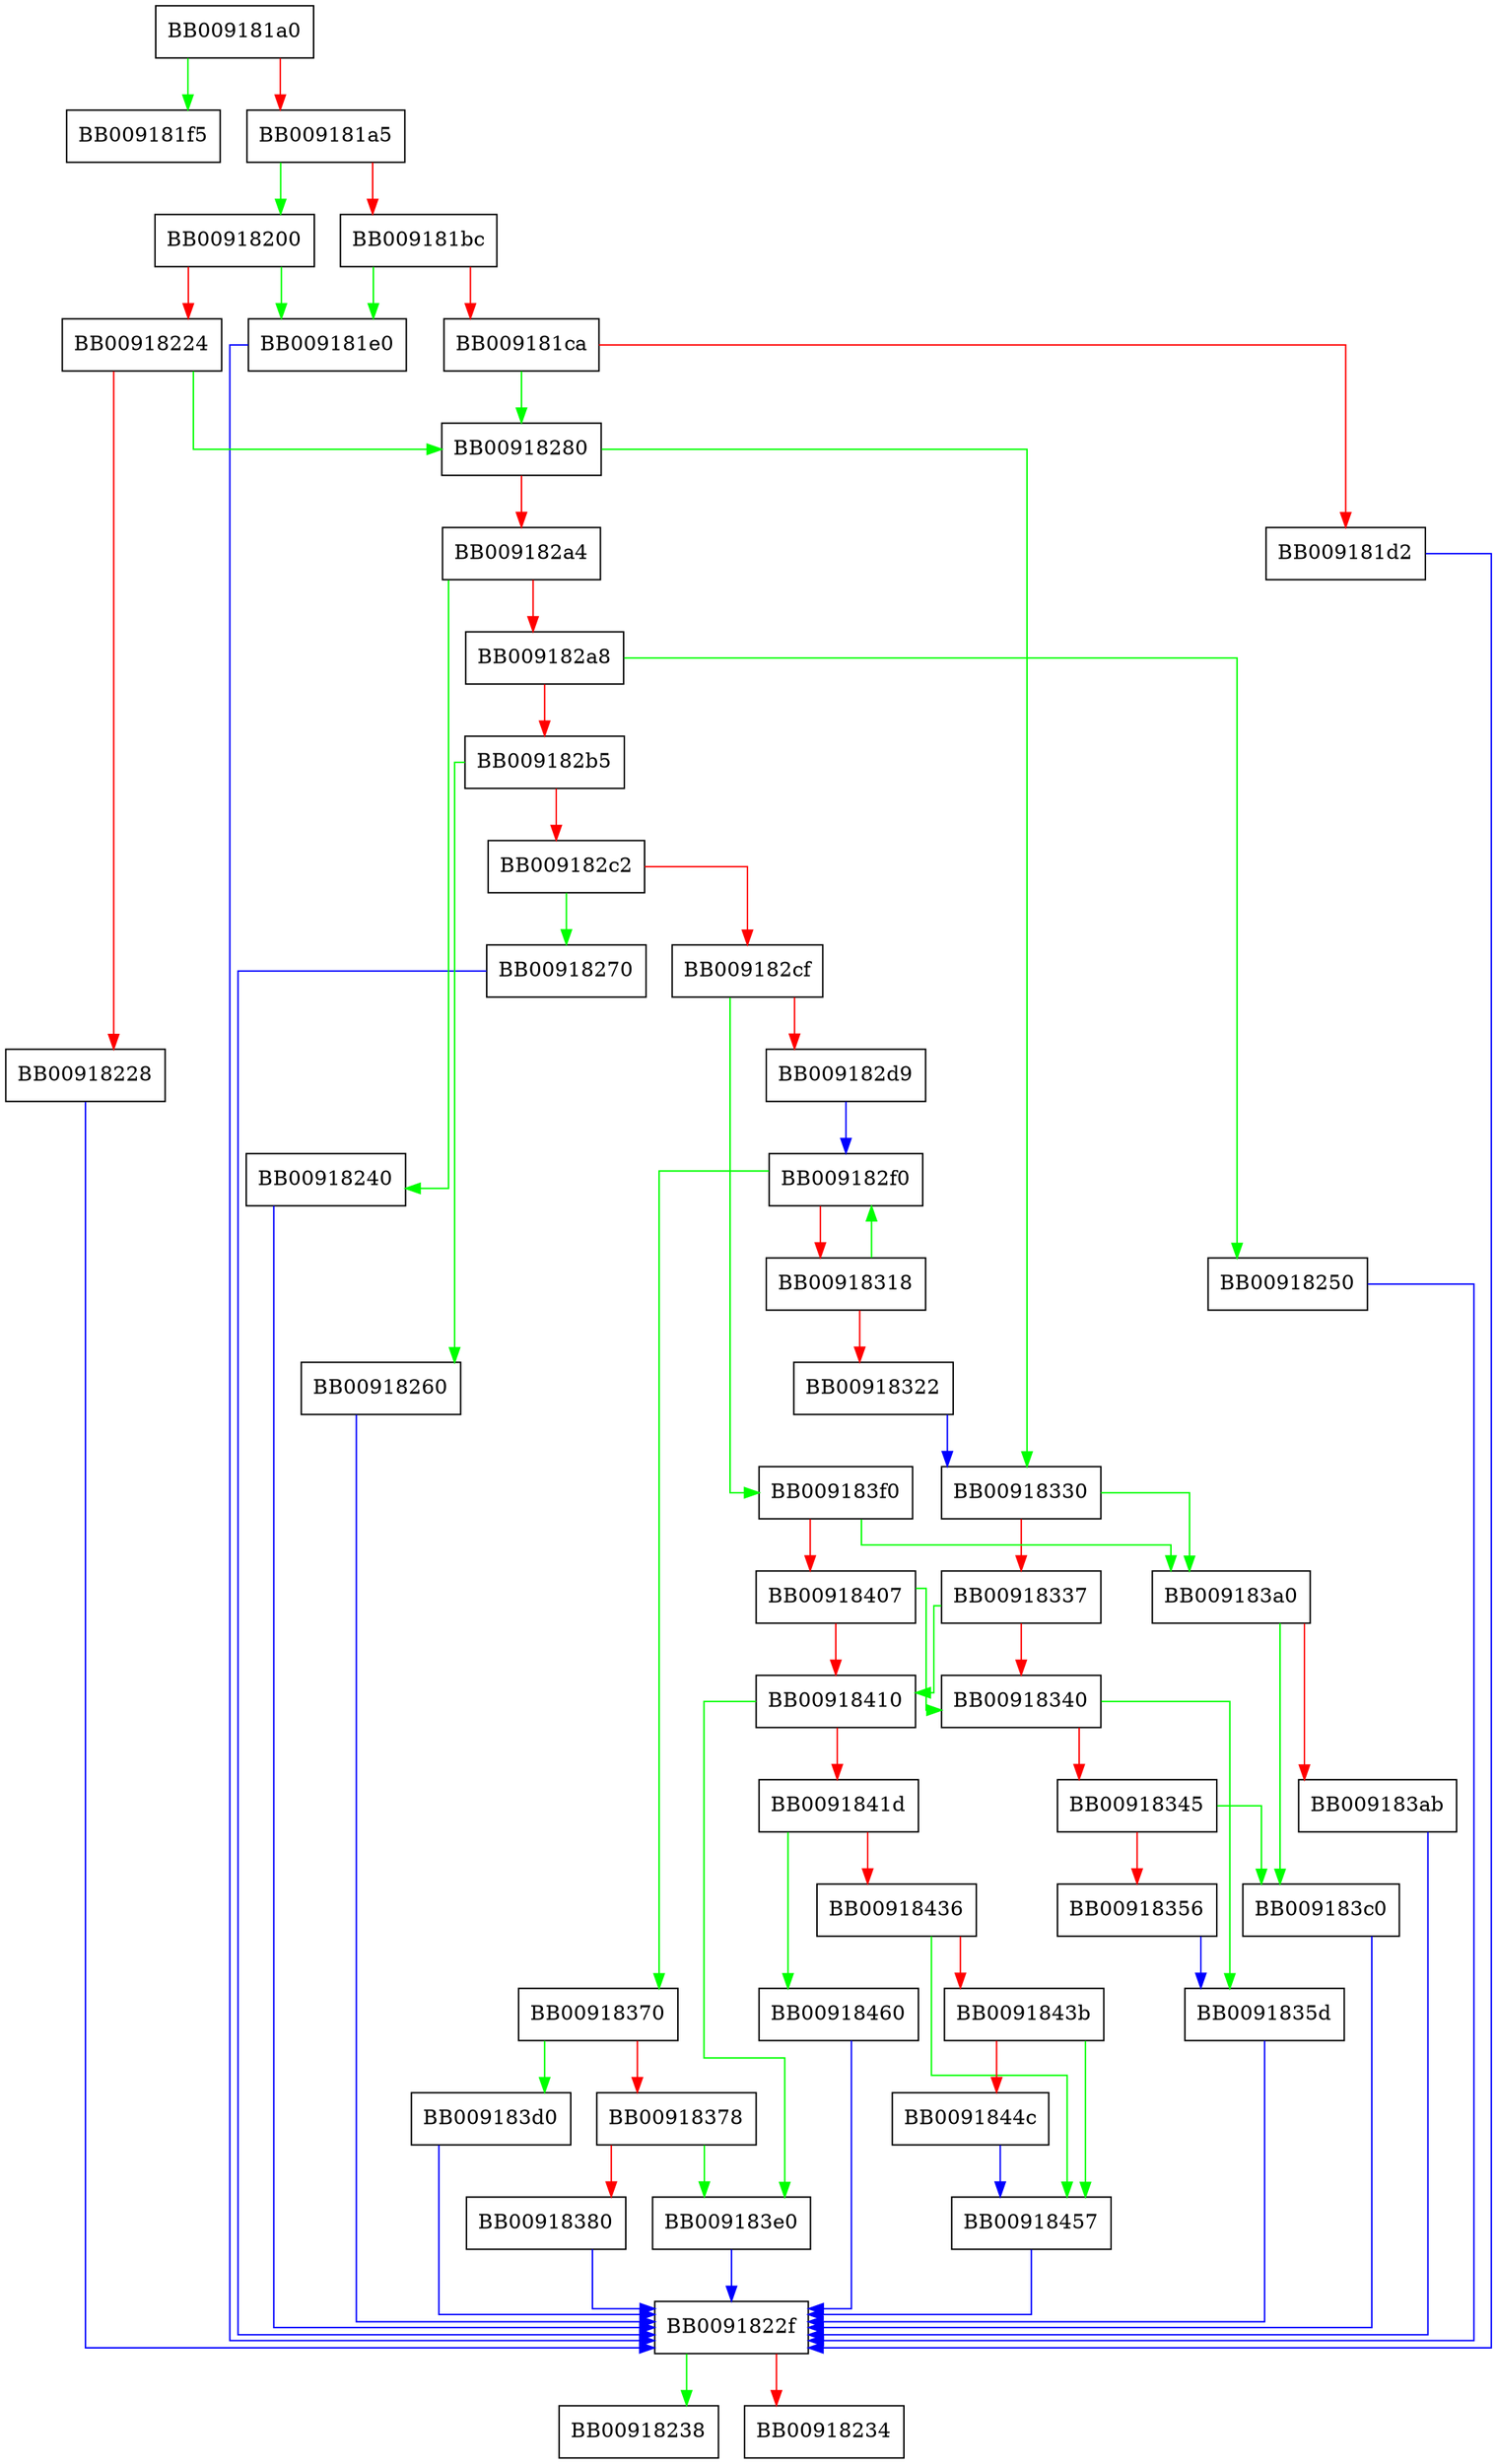digraph __wmemchr_avx2_rtm {
  node [shape="box"];
  graph [splines=ortho];
  BB009181a0 -> BB009181f5 [color="green"];
  BB009181a0 -> BB009181a5 [color="red"];
  BB009181a5 -> BB00918200 [color="green"];
  BB009181a5 -> BB009181bc [color="red"];
  BB009181bc -> BB009181e0 [color="green"];
  BB009181bc -> BB009181ca [color="red"];
  BB009181ca -> BB00918280 [color="green"];
  BB009181ca -> BB009181d2 [color="red"];
  BB009181d2 -> BB0091822f [color="blue"];
  BB009181e0 -> BB0091822f [color="blue"];
  BB00918200 -> BB009181e0 [color="green"];
  BB00918200 -> BB00918224 [color="red"];
  BB00918224 -> BB00918280 [color="green"];
  BB00918224 -> BB00918228 [color="red"];
  BB00918228 -> BB0091822f [color="blue"];
  BB0091822f -> BB00918238 [color="green"];
  BB0091822f -> BB00918234 [color="red"];
  BB00918240 -> BB0091822f [color="blue"];
  BB00918250 -> BB0091822f [color="blue"];
  BB00918260 -> BB0091822f [color="blue"];
  BB00918270 -> BB0091822f [color="blue"];
  BB00918280 -> BB00918330 [color="green"];
  BB00918280 -> BB009182a4 [color="red"];
  BB009182a4 -> BB00918240 [color="green"];
  BB009182a4 -> BB009182a8 [color="red"];
  BB009182a8 -> BB00918250 [color="green"];
  BB009182a8 -> BB009182b5 [color="red"];
  BB009182b5 -> BB00918260 [color="green"];
  BB009182b5 -> BB009182c2 [color="red"];
  BB009182c2 -> BB00918270 [color="green"];
  BB009182c2 -> BB009182cf [color="red"];
  BB009182cf -> BB009183f0 [color="green"];
  BB009182cf -> BB009182d9 [color="red"];
  BB009182d9 -> BB009182f0 [color="blue"];
  BB009182f0 -> BB00918370 [color="green"];
  BB009182f0 -> BB00918318 [color="red"];
  BB00918318 -> BB009182f0 [color="green"];
  BB00918318 -> BB00918322 [color="red"];
  BB00918322 -> BB00918330 [color="blue"];
  BB00918330 -> BB009183a0 [color="green"];
  BB00918330 -> BB00918337 [color="red"];
  BB00918337 -> BB00918410 [color="green"];
  BB00918337 -> BB00918340 [color="red"];
  BB00918340 -> BB0091835d [color="green"];
  BB00918340 -> BB00918345 [color="red"];
  BB00918345 -> BB009183c0 [color="green"];
  BB00918345 -> BB00918356 [color="red"];
  BB00918356 -> BB0091835d [color="blue"];
  BB0091835d -> BB0091822f [color="blue"];
  BB00918370 -> BB009183d0 [color="green"];
  BB00918370 -> BB00918378 [color="red"];
  BB00918378 -> BB009183e0 [color="green"];
  BB00918378 -> BB00918380 [color="red"];
  BB00918380 -> BB0091822f [color="blue"];
  BB009183a0 -> BB009183c0 [color="green"];
  BB009183a0 -> BB009183ab [color="red"];
  BB009183ab -> BB0091822f [color="blue"];
  BB009183c0 -> BB0091822f [color="blue"];
  BB009183d0 -> BB0091822f [color="blue"];
  BB009183e0 -> BB0091822f [color="blue"];
  BB009183f0 -> BB009183a0 [color="green"];
  BB009183f0 -> BB00918407 [color="red"];
  BB00918407 -> BB00918340 [color="green"];
  BB00918407 -> BB00918410 [color="red"];
  BB00918410 -> BB009183e0 [color="green"];
  BB00918410 -> BB0091841d [color="red"];
  BB0091841d -> BB00918460 [color="green"];
  BB0091841d -> BB00918436 [color="red"];
  BB00918436 -> BB00918457 [color="green"];
  BB00918436 -> BB0091843b [color="red"];
  BB0091843b -> BB00918457 [color="green"];
  BB0091843b -> BB0091844c [color="red"];
  BB0091844c -> BB00918457 [color="blue"];
  BB00918457 -> BB0091822f [color="blue"];
  BB00918460 -> BB0091822f [color="blue"];
}
